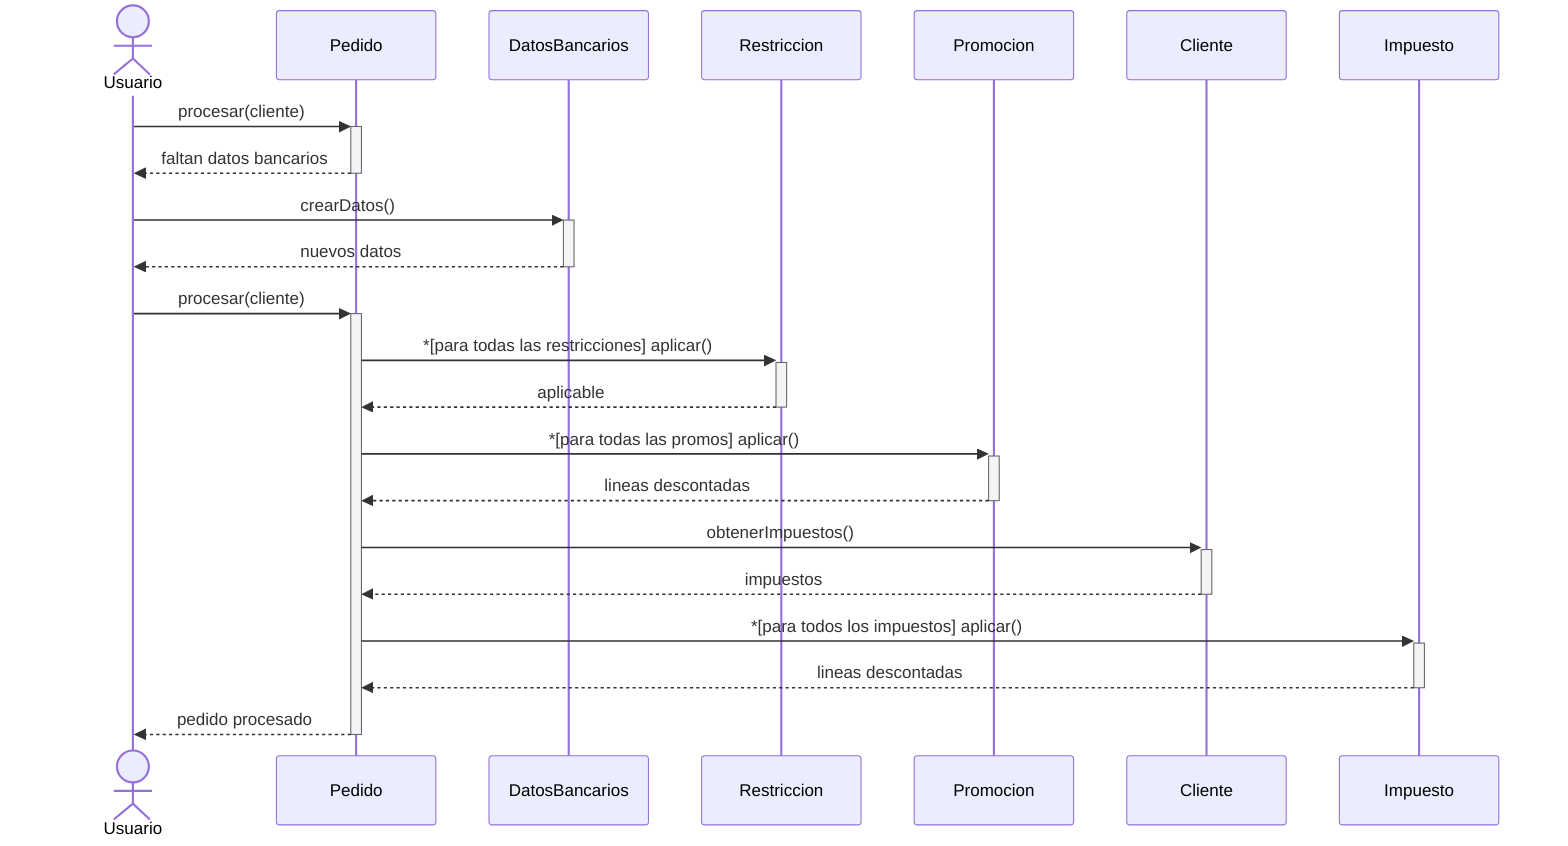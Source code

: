 sequenceDiagram
    actor Usuario
    Usuario->>+Pedido: procesar(cliente)
    Pedido-->>-Usuario: faltan datos bancarios

    Usuario ->>+ DatosBancarios: crearDatos()
    DatosBancarios -->>- Usuario: nuevos datos

    Usuario ->>+ Pedido: procesar(cliente)
    Pedido ->>+ Restriccion: *[para todas las restricciones] aplicar()
    Restriccion -->>- Pedido: aplicable

    Pedido ->>+ Promocion: *[para todas las promos] aplicar()
    Promocion -->>- Pedido: lineas descontadas

    Pedido ->>+ Cliente: obtenerImpuestos()
    Cliente -->>- Pedido: impuestos

    Pedido ->>+ Impuesto: *[para todos los impuestos] aplicar()
    Impuesto -->>- Pedido: lineas descontadas

    Pedido -->>- Usuario: pedido procesado